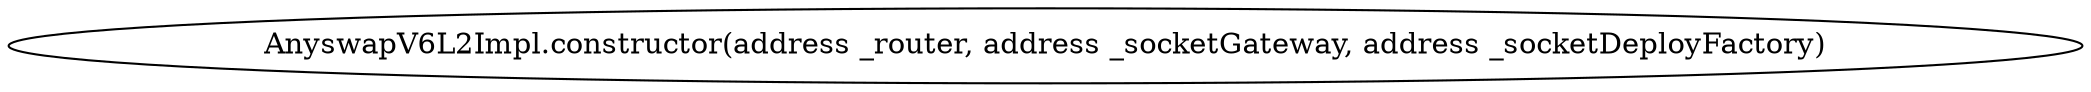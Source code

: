 digraph "" {
	graph [bb="0,0,846.89,36"];
	node [label="\N"];
	"AnyswapV6L2Impl.constructor(address _router, address _socketGateway, address _socketDeployFactory)"	 [height=0.5,
		pos="423.45,18",
		width=11.762];
}

